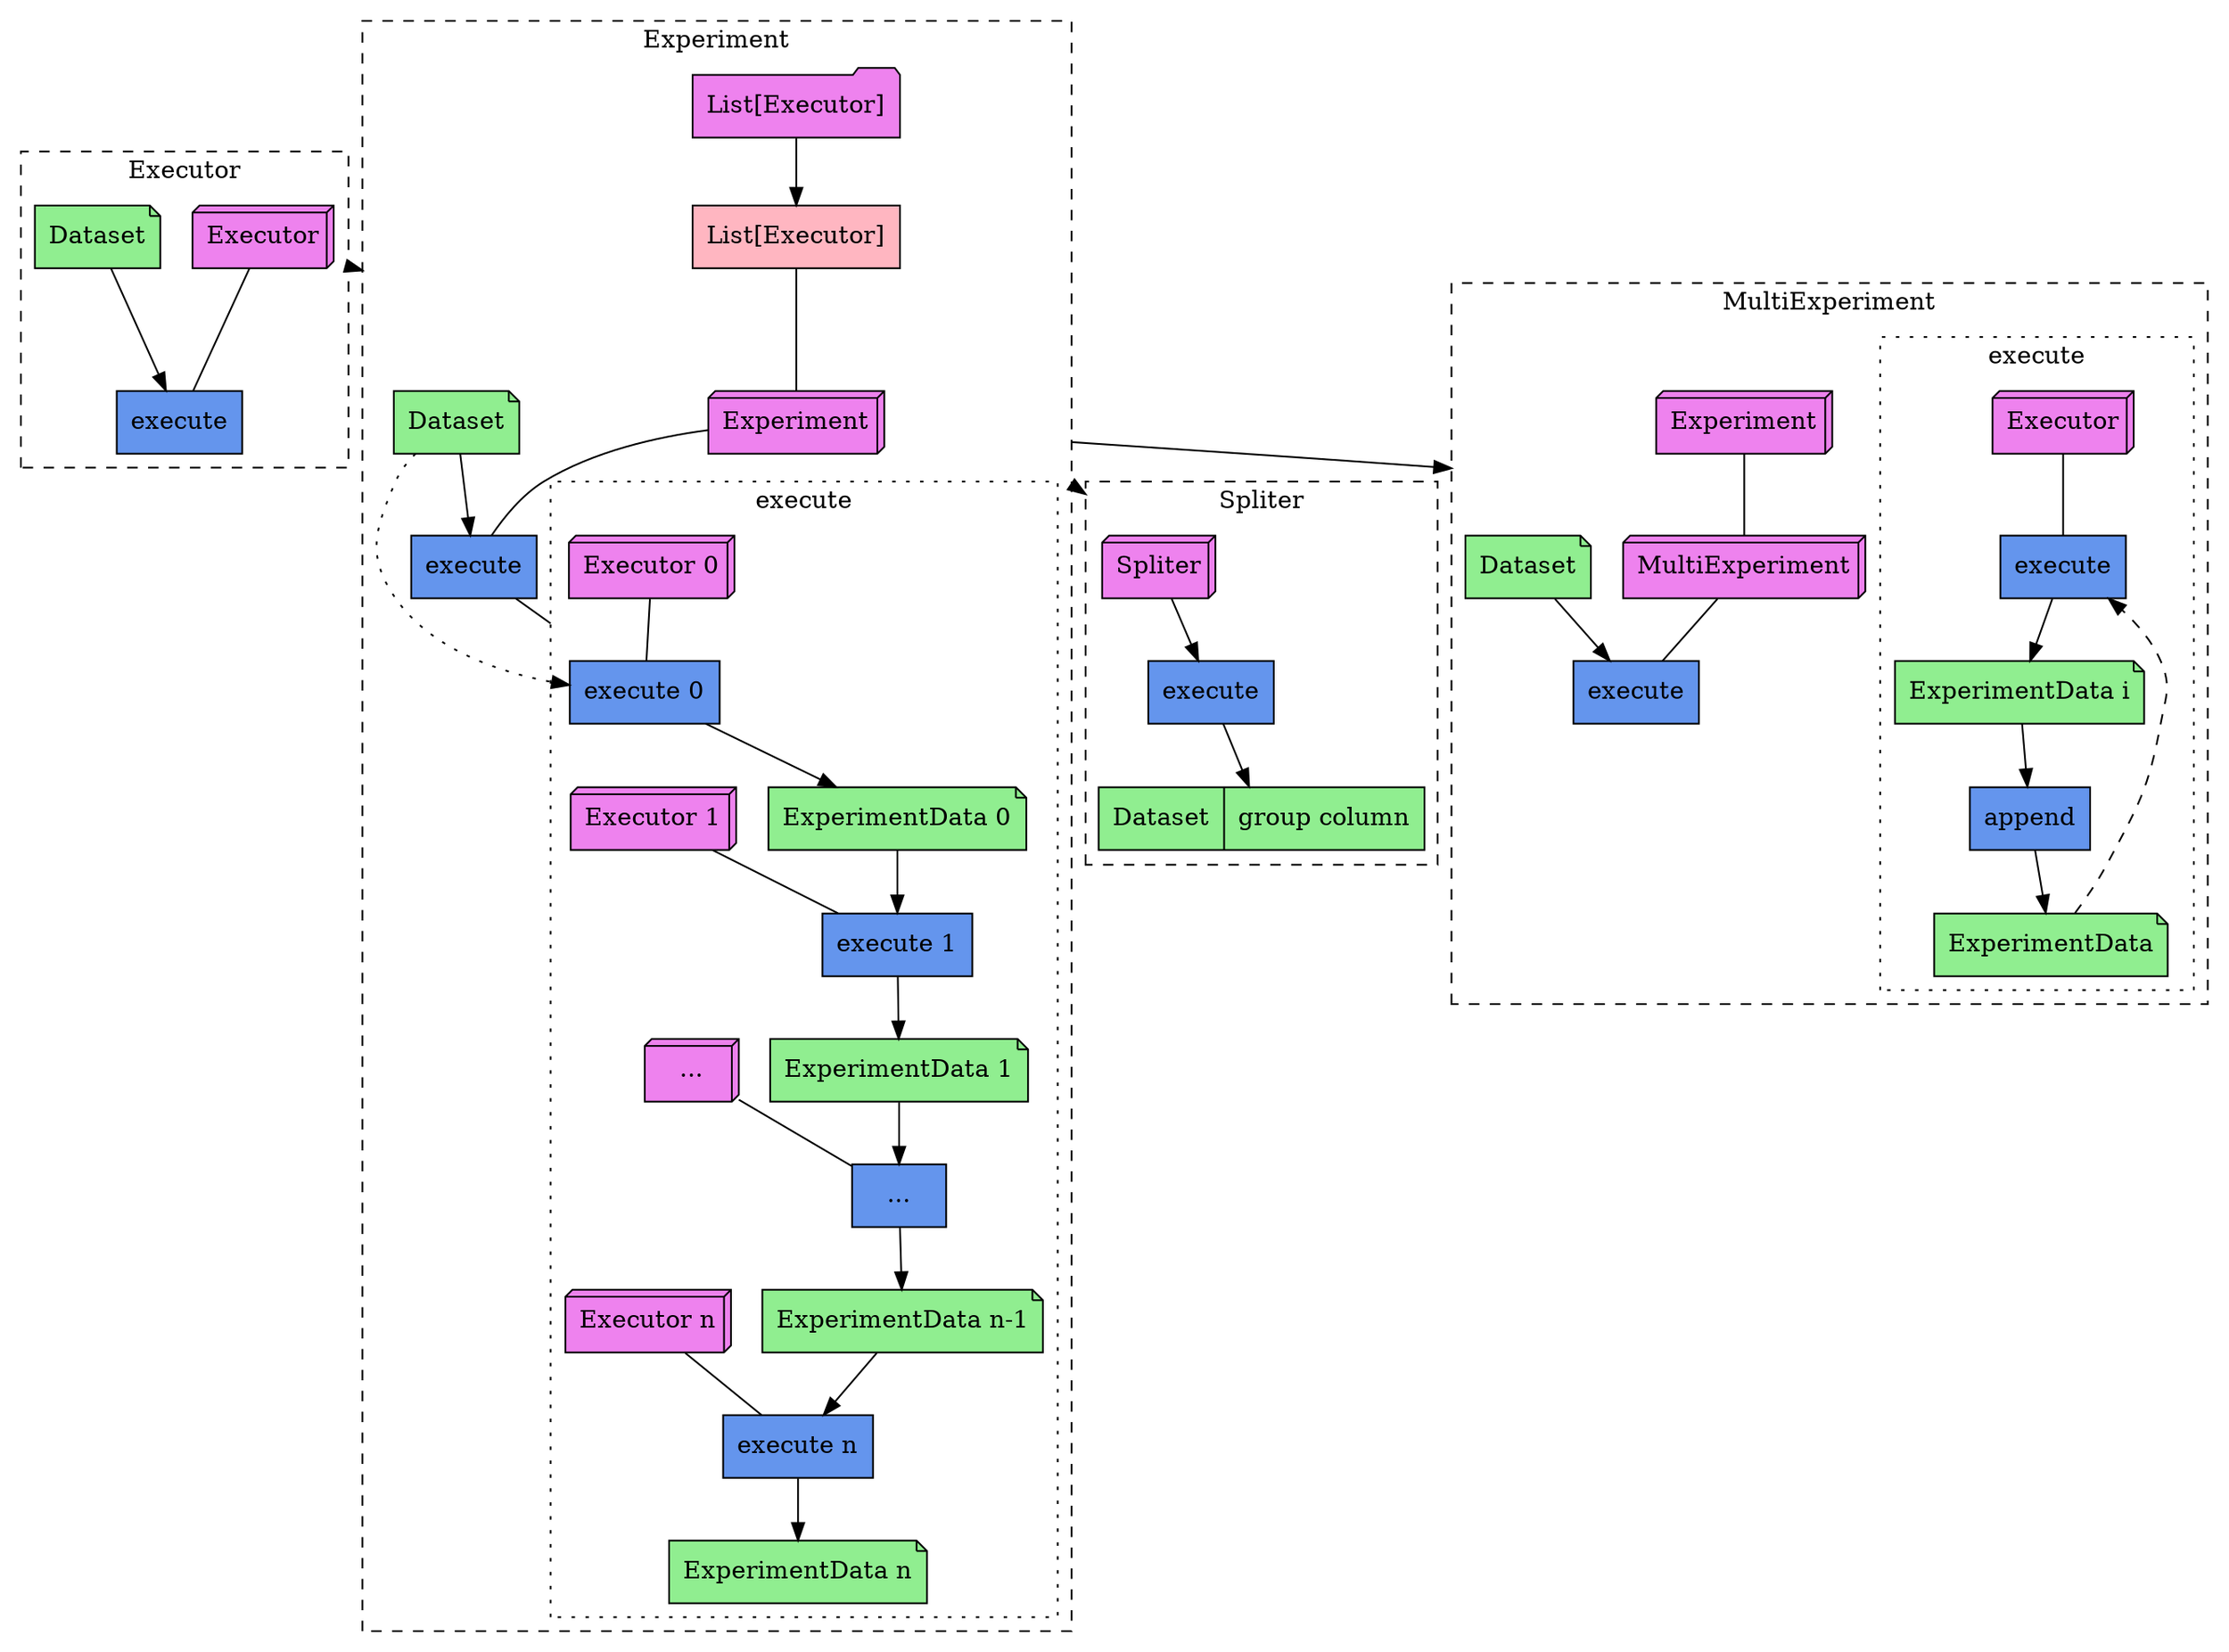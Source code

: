 digraph Architecture{
    compound=true
    node[style=filled]

    subgraph modules{
        node[shape=box3d, fillcolor=violet]

        executor_legend[label="Executor"]
        // -------
        experiment_executor_list[label="List[Executor]", shape=folder]
        experiment_legend[label="Experiment"]
        experiment_executor_0_in_list[label="Executor 0"]
        experiment_executor_1_in_list[label="Executor 1"]
        experiment_executor_dotted_in_list[label="..."]
        experiment_executor_n_in_list[label="Executor n"]
        // -------
        multiexperiment_experiment[label="Experiment"]
        multiexperiment[label="MultiExperiment"]
        multiexperiment_execte_executor[label="Executor"]
        // -------
        spliter_executor[label="Spliter"]
    }

    subgraph methods{
        node[shape=box, fillcolor=cornflowerblue]
        executor_execute_legend[label="execute"]
        // -------
        experiment_execute_legend[label="execute"]
        experiment_execute_0[label="execute 0"]
        experiment_execute_1[label="execute 1"]
        experiment_execute_dotted[label="..."]
        experiment_execute_n[label="execute n"]
        // -------
        multiexperiment_execute[label="execute"]
        multiexperiment_executor_execute[label="execute"]
        multiexperiment_execute_data_append[label="append"]
        // -------
        spliter_execute[label="execute"]
    }

    subgraph data{
        node[shape=note, fillcolor=lightgreen]

        executor_legend_data[label="Dataset"]
        // -------
        experiment_legend_data[label="Dataset"]
        experiment_data_0[label="ExperimentData 0"]
        experiment_data_1[label="ExperimentData 1"]
        experiment_data_n[label="ExperimentData n-1"]
        experiment_data_final[label="ExperimentData n"]
        // -------
        multiexperiment_data[label="Dataset"]
        multiexperiment_executor_experiment_data[label="ExperimentData i"]
        multiexperiment_executor_result_data[label="ExperimentData"]
        // -------
        spliter_data[shape=record label="Dataset | group column"]
    }

    subgraph atributes{
        node[shape=record, fillcolor=lightpink]
        experiment_executor_list_attribute[label="List[Executor]"]
    }

    subgraph cluster_executor{
        graph[style=dashed, label="Executor"]

        executor_legend_data -> executor_execute_legend
        executor_legend -> executor_execute_legend [arrowhead=none]
    }

    subgraph cluster_experiment{
        graph[style=dashed, label="Experiment"]
        experiment_executor_list -> experiment_executor_list_attribute
        experiment_executor_list_attribute -> experiment_legend [arrowhead=none]
        experiment_legend -> experiment_execute_legend [arrowhead=none]
        experiment_legend_data -> experiment_execute_legend
        experiment_legend_data -> experiment_execute_0 [style=dotted]

        subgraph cluster_experiment_executor{
            graph[style=dotted, label="execute"]
            experiment_executor_0_in_list -> experiment_execute_0 [arrowhead=none]
            experiment_execute_0 -> experiment_data_0 -> experiment_execute_1
            experiment_executor_1_in_list -> experiment_execute_1 [arrowhead=none]
            experiment_execute_1 -> experiment_data_1 -> experiment_execute_dotted
            experiment_executor_dotted_in_list -> experiment_execute_dotted [arrowhead=none]
            experiment_execute_dotted -> experiment_data_n -> experiment_execute_n
            experiment_executor_n_in_list -> experiment_execute_n [arrowhead=none]
            experiment_execute_n -> experiment_data_final
        }

        experiment_execute_legend -> experiment_execute_0 [
            arrowhead=none, 
            lhead=cluster_experiment_executor
        ]
    }

    executor_legend -> experiment_legend [
        ltail=cluster_executor, 
        lhead=cluster_experiment
    ]

    subgraph cluster_multiexperiment{
        graph[style=dashed, label="MultiExperiment"]
        multiexperiment_experiment -> multiexperiment [arrowhead=none]
        multiexperiment -> multiexperiment_execute [arrowhead=none]
        multiexperiment_data -> multiexperiment_execute

        subgraph cluster_multiexperiment_execute{
            graph[style=dotted, label="execute"]
            
            multiexperiment_execte_executor -> multiexperiment_executor_execute [arrowhead=none]
            multiexperiment_executor_execute -> multiexperiment_executor_experiment_data
            multiexperiment_executor_experiment_data -> multiexperiment_execute_data_append
            multiexperiment_execute_data_append -> multiexperiment_executor_result_data

            multiexperiment_executor_result_data -> multiexperiment_executor_execute [style=dashed]
        }
    }

    experiment_legend -> multiexperiment [
        ltail=cluster_experiment, 
        lhead=cluster_multiexperiment
    ]

    subgraph cluster_spliter{
        graph[style=dashed, label="Spliter"]

        spliter_executor -> spliter_execute -> spliter_data
    }

    experiment_legend -> spliter_executor [
        ltail=cluster_experiment, 
        lhead=cluster_spliter
    ]
}